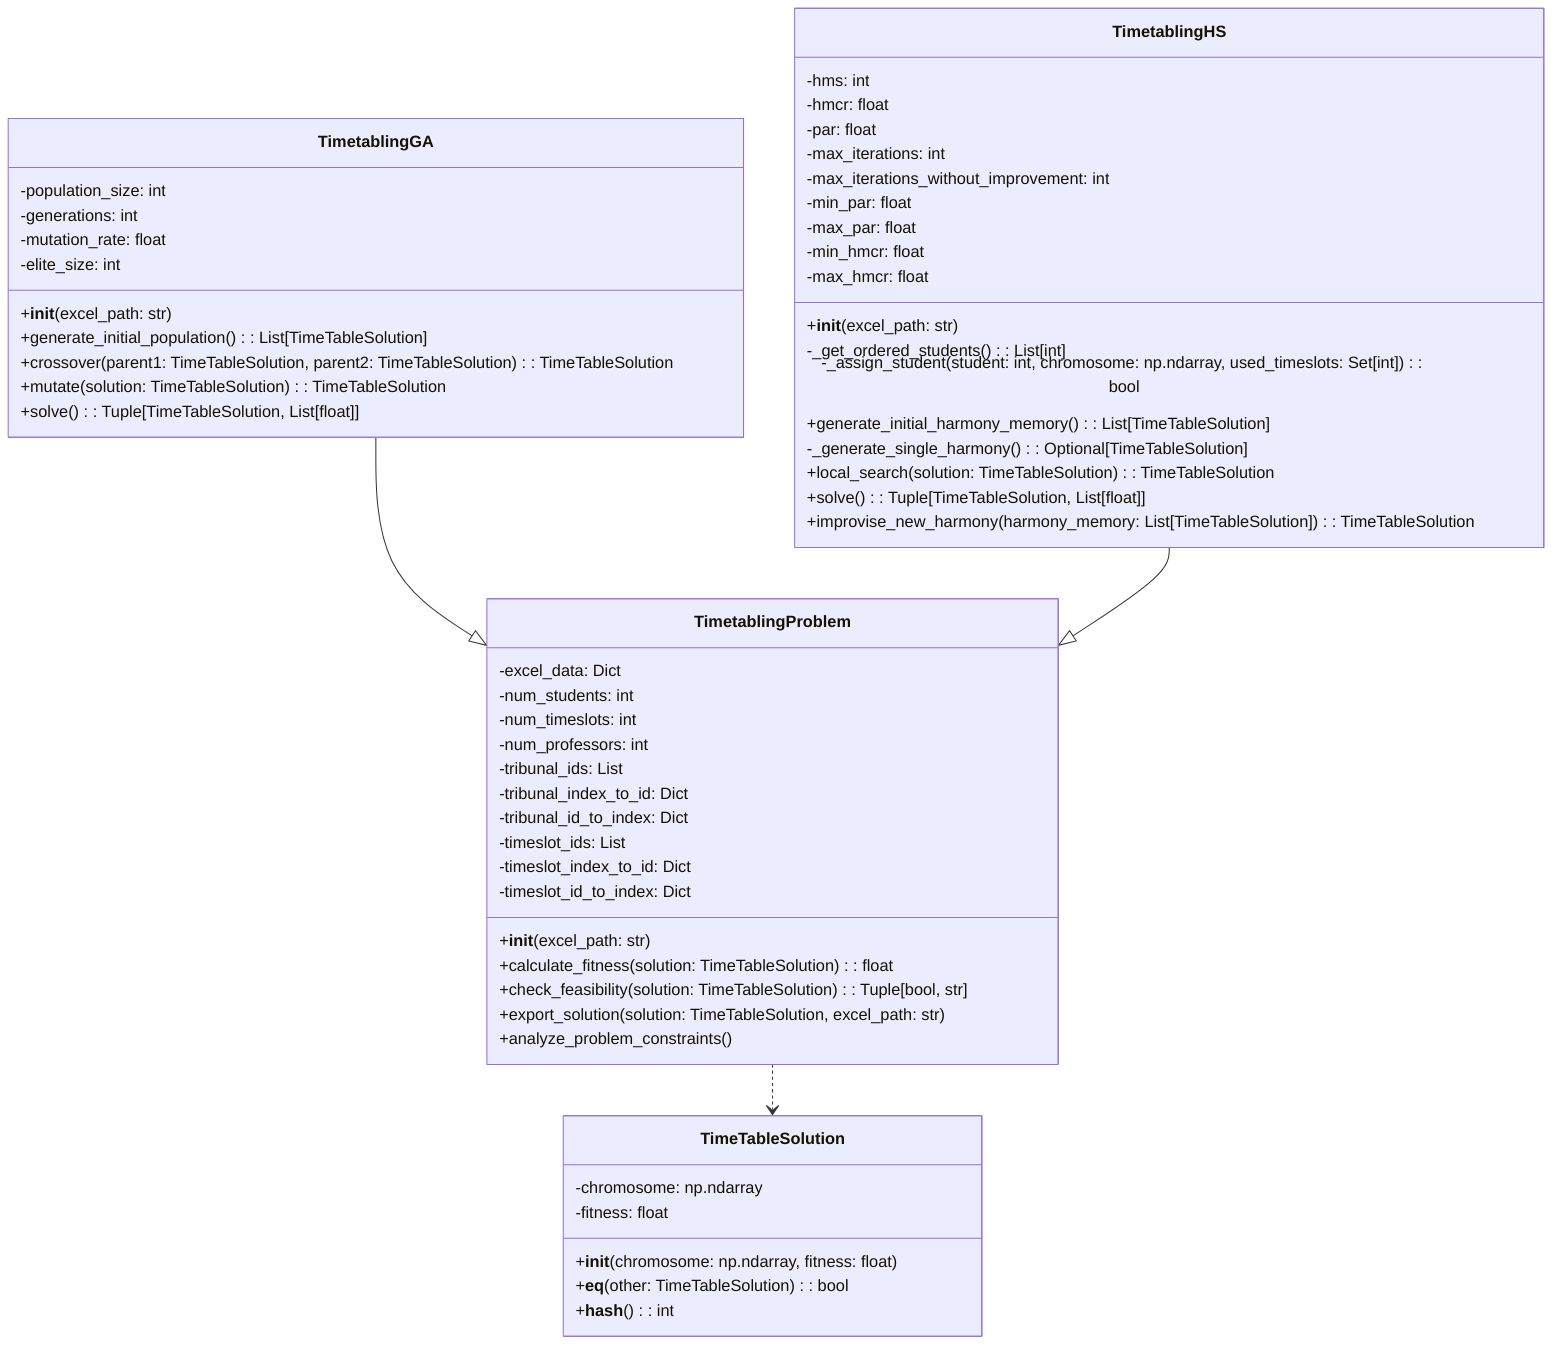 ---
    Format: Mermaid Chart. https://www.mermaidchart.com/
    config:
    layout: fixed
---

classDiagram
    class TimetablingProblem {
        -excel_data: Dict
        -num_students: int
        -num_timeslots: int
        -num_professors: int
        -tribunal_ids: List
        -tribunal_index_to_id: Dict
        -tribunal_id_to_index: Dict
        -timeslot_ids: List
        -timeslot_index_to_id: Dict
        -timeslot_id_to_index: Dict
        +__init__(excel_path: str)
        +calculate_fitness(solution: TimeTableSolution): float
        +check_feasibility(solution: TimeTableSolution): Tuple[bool, str]
        +export_solution(solution: TimeTableSolution, excel_path: str)
        +analyze_problem_constraints()
    }

    class TimeTableSolution {
        -chromosome: np.ndarray
        -fitness: float
        +__init__(chromosome: np.ndarray, fitness: float)
        +__eq__(other: TimeTableSolution): bool
        +__hash__(): int
    }

    class TimetablingGA {
        -population_size: int
        -generations: int
        -mutation_rate: float
        -elite_size: int
        +__init__(excel_path: str)
        +generate_initial_population(): List[TimeTableSolution]
        +crossover(parent1: TimeTableSolution, parent2: TimeTableSolution): TimeTableSolution
        +mutate(solution: TimeTableSolution): TimeTableSolution
        +solve(): Tuple[TimeTableSolution, List[float]]
    }

    class TimetablingHS {
        -hms: int
        -hmcr: float
        -par: float
        -max_iterations: int
        -max_iterations_without_improvement: int
        -min_par: float
        -max_par: float
        -min_hmcr: float
        -max_hmcr: float
        +__init__(excel_path: str)
        -_get_ordered_students(): List[int]
        -_assign_student(student: int, chromosome: np.ndarray, used_timeslots: Set[int]): bool
        +generate_initial_harmony_memory(): List[TimeTableSolution]
        -_generate_single_harmony(): Optional[TimeTableSolution]
        +local_search(solution: TimeTableSolution): TimeTableSolution
        +solve(): Tuple[TimeTableSolution, List[float]]
        +improvise_new_harmony(harmony_memory: List[TimeTableSolution]): TimeTableSolution
    }

    TimetablingProblem ..> TimeTableSolution
    TimetablingGA --|> TimetablingProblem
    TimetablingHS --|> TimetablingProblem
